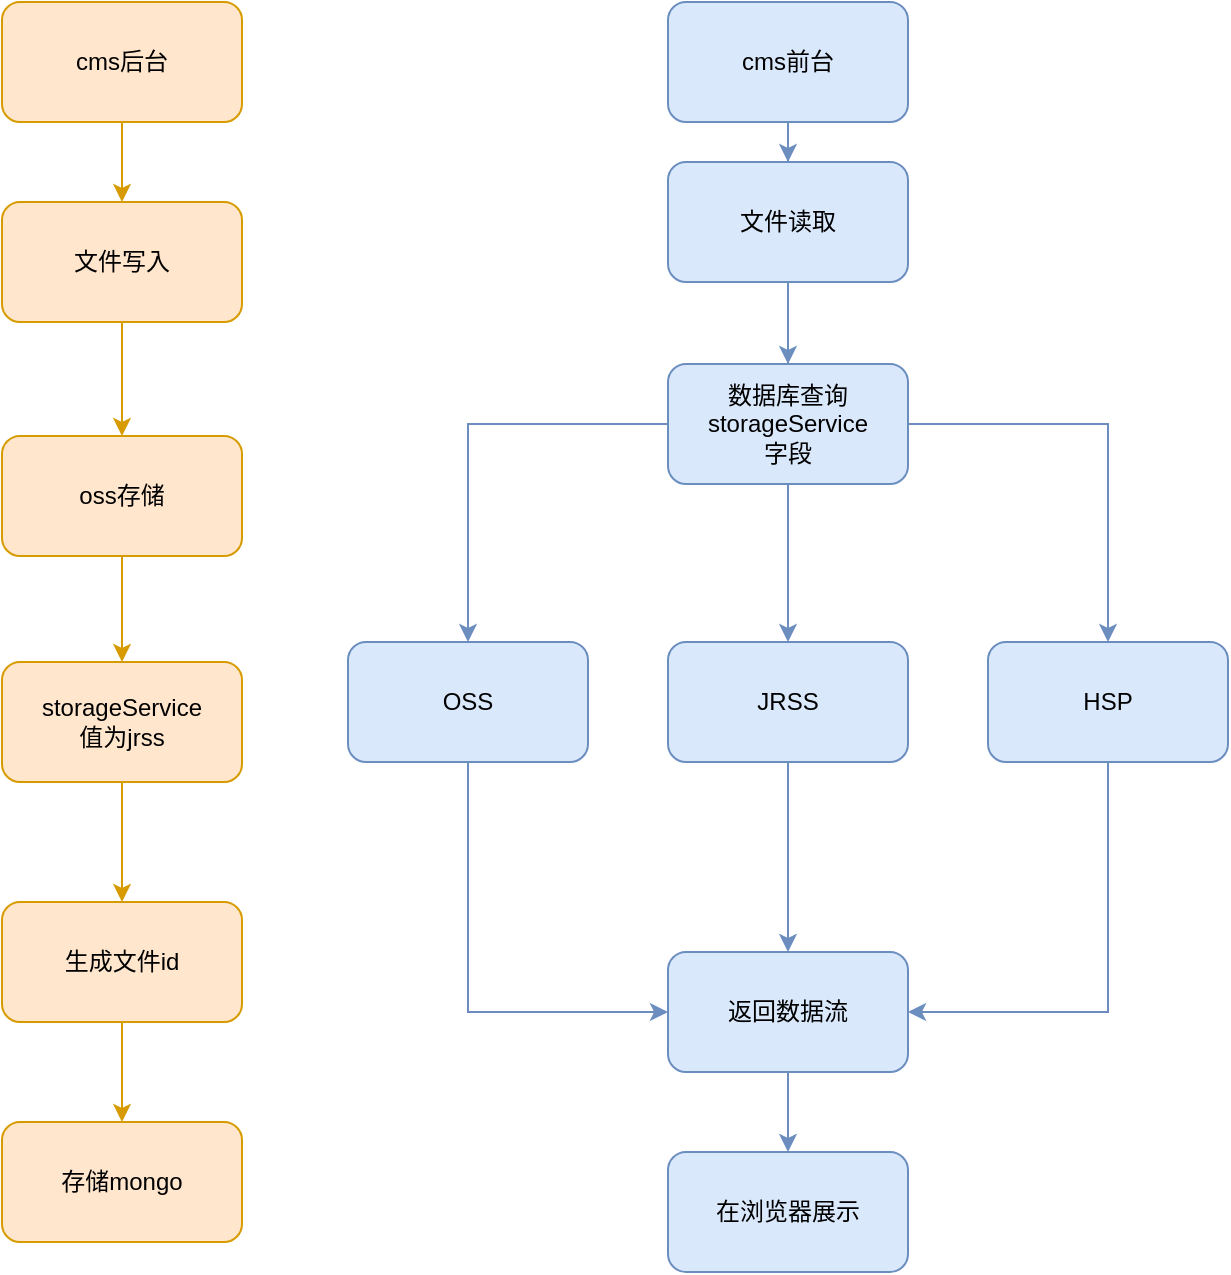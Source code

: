 <mxfile version="20.4.1" type="github">
  <diagram id="kbSdvPudLcJXdEKSjWj3" name="第 1 页">
    <mxGraphModel dx="1178" dy="769" grid="1" gridSize="10" guides="1" tooltips="1" connect="1" arrows="1" fold="1" page="1" pageScale="1" pageWidth="827" pageHeight="1169" math="0" shadow="0">
      <root>
        <mxCell id="0" />
        <mxCell id="1" parent="0" />
        <mxCell id="FoAXJZJZyae9qx9strcY-3" value="" style="edgeStyle=orthogonalEdgeStyle;rounded=0;orthogonalLoop=1;jettySize=auto;html=1;fillColor=#ffe6cc;strokeColor=#d79b00;" parent="1" source="FoAXJZJZyae9qx9strcY-1" target="FoAXJZJZyae9qx9strcY-2" edge="1">
          <mxGeometry relative="1" as="geometry" />
        </mxCell>
        <mxCell id="FoAXJZJZyae9qx9strcY-1" value="cms后台" style="rounded=1;whiteSpace=wrap;html=1;fillColor=#ffe6cc;strokeColor=#d79b00;" parent="1" vertex="1">
          <mxGeometry x="117" y="50" width="120" height="60" as="geometry" />
        </mxCell>
        <mxCell id="FoAXJZJZyae9qx9strcY-5" value="" style="edgeStyle=orthogonalEdgeStyle;rounded=0;orthogonalLoop=1;jettySize=auto;html=1;fillColor=#ffe6cc;strokeColor=#d79b00;" parent="1" source="FoAXJZJZyae9qx9strcY-2" target="FoAXJZJZyae9qx9strcY-4" edge="1">
          <mxGeometry relative="1" as="geometry" />
        </mxCell>
        <mxCell id="FoAXJZJZyae9qx9strcY-2" value="文件写入" style="whiteSpace=wrap;html=1;rounded=1;fillColor=#ffe6cc;strokeColor=#d79b00;" parent="1" vertex="1">
          <mxGeometry x="117" y="150" width="120" height="60" as="geometry" />
        </mxCell>
        <mxCell id="FoAXJZJZyae9qx9strcY-40" value="" style="edgeStyle=orthogonalEdgeStyle;rounded=0;orthogonalLoop=1;jettySize=auto;html=1;fillColor=#ffe6cc;strokeColor=#d79b00;" parent="1" source="FoAXJZJZyae9qx9strcY-4" target="FoAXJZJZyae9qx9strcY-39" edge="1">
          <mxGeometry relative="1" as="geometry" />
        </mxCell>
        <mxCell id="FoAXJZJZyae9qx9strcY-4" value="oss存储" style="whiteSpace=wrap;html=1;rounded=1;fillColor=#ffe6cc;strokeColor=#d79b00;" parent="1" vertex="1">
          <mxGeometry x="117" y="267" width="120" height="60" as="geometry" />
        </mxCell>
        <mxCell id="FoAXJZJZyae9qx9strcY-10" value="" style="edgeStyle=orthogonalEdgeStyle;rounded=0;orthogonalLoop=1;jettySize=auto;html=1;fillColor=#dae8fc;strokeColor=#6c8ebf;" parent="1" source="FoAXJZJZyae9qx9strcY-8" target="FoAXJZJZyae9qx9strcY-9" edge="1">
          <mxGeometry relative="1" as="geometry" />
        </mxCell>
        <mxCell id="FoAXJZJZyae9qx9strcY-8" value="cms前台" style="rounded=1;whiteSpace=wrap;html=1;fillColor=#dae8fc;strokeColor=#6c8ebf;" parent="1" vertex="1">
          <mxGeometry x="450" y="50" width="120" height="60" as="geometry" />
        </mxCell>
        <mxCell id="FoAXJZJZyae9qx9strcY-12" value="" style="edgeStyle=orthogonalEdgeStyle;rounded=0;orthogonalLoop=1;jettySize=auto;html=1;fillColor=#dae8fc;strokeColor=#6c8ebf;startArrow=none;" parent="1" source="FoAXJZJZyae9qx9strcY-36" target="FoAXJZJZyae9qx9strcY-11" edge="1">
          <mxGeometry relative="1" as="geometry" />
        </mxCell>
        <mxCell id="FoAXJZJZyae9qx9strcY-37" value="" style="edgeStyle=orthogonalEdgeStyle;rounded=0;orthogonalLoop=1;jettySize=auto;html=1;fillColor=#dae8fc;strokeColor=#6c8ebf;" parent="1" source="FoAXJZJZyae9qx9strcY-9" target="FoAXJZJZyae9qx9strcY-36" edge="1">
          <mxGeometry relative="1" as="geometry" />
        </mxCell>
        <mxCell id="FoAXJZJZyae9qx9strcY-9" value="文件读取" style="rounded=1;whiteSpace=wrap;html=1;fillColor=#dae8fc;strokeColor=#6c8ebf;" parent="1" vertex="1">
          <mxGeometry x="450" y="130" width="120" height="60" as="geometry" />
        </mxCell>
        <mxCell id="tBiG_TGfqT5cRCIjuWkr-3" style="edgeStyle=orthogonalEdgeStyle;rounded=0;orthogonalLoop=1;jettySize=auto;html=1;exitX=0.5;exitY=1;exitDx=0;exitDy=0;entryX=0;entryY=0.5;entryDx=0;entryDy=0;fillColor=#dae8fc;strokeColor=#6c8ebf;" edge="1" parent="1" source="FoAXJZJZyae9qx9strcY-11" target="FoAXJZJZyae9qx9strcY-13">
          <mxGeometry relative="1" as="geometry" />
        </mxCell>
        <mxCell id="FoAXJZJZyae9qx9strcY-11" value="OSS" style="rounded=1;whiteSpace=wrap;html=1;fillColor=#dae8fc;strokeColor=#6c8ebf;" parent="1" vertex="1">
          <mxGeometry x="290" y="370" width="120" height="60" as="geometry" />
        </mxCell>
        <mxCell id="FoAXJZJZyae9qx9strcY-21" value="" style="edgeStyle=orthogonalEdgeStyle;rounded=0;orthogonalLoop=1;jettySize=auto;html=1;fillColor=#dae8fc;strokeColor=#6c8ebf;" parent="1" source="FoAXJZJZyae9qx9strcY-13" target="FoAXJZJZyae9qx9strcY-20" edge="1">
          <mxGeometry relative="1" as="geometry" />
        </mxCell>
        <mxCell id="FoAXJZJZyae9qx9strcY-13" value="返回数据流" style="rounded=1;whiteSpace=wrap;html=1;fillColor=#dae8fc;strokeColor=#6c8ebf;" parent="1" vertex="1">
          <mxGeometry x="450" y="525" width="120" height="60" as="geometry" />
        </mxCell>
        <mxCell id="FoAXJZJZyae9qx9strcY-18" style="edgeStyle=orthogonalEdgeStyle;rounded=0;orthogonalLoop=1;jettySize=auto;html=1;exitX=0.5;exitY=1;exitDx=0;exitDy=0;entryX=0.5;entryY=0;entryDx=0;entryDy=0;fillColor=#dae8fc;strokeColor=#6c8ebf;" parent="1" source="FoAXJZJZyae9qx9strcY-16" target="FoAXJZJZyae9qx9strcY-13" edge="1">
          <mxGeometry relative="1" as="geometry" />
        </mxCell>
        <mxCell id="FoAXJZJZyae9qx9strcY-16" value="JRSS" style="rounded=1;whiteSpace=wrap;html=1;fillColor=#dae8fc;strokeColor=#6c8ebf;" parent="1" vertex="1">
          <mxGeometry x="450" y="370" width="120" height="60" as="geometry" />
        </mxCell>
        <mxCell id="FoAXJZJZyae9qx9strcY-20" value="在浏览器展示" style="rounded=1;whiteSpace=wrap;html=1;fillColor=#dae8fc;strokeColor=#6c8ebf;" parent="1" vertex="1">
          <mxGeometry x="450" y="625" width="120" height="60" as="geometry" />
        </mxCell>
        <mxCell id="FoAXJZJZyae9qx9strcY-32" value="" style="edgeStyle=orthogonalEdgeStyle;rounded=0;orthogonalLoop=1;jettySize=auto;html=1;fillColor=#ffe6cc;strokeColor=#d79b00;" parent="1" source="FoAXJZJZyae9qx9strcY-22" target="FoAXJZJZyae9qx9strcY-31" edge="1">
          <mxGeometry relative="1" as="geometry" />
        </mxCell>
        <mxCell id="FoAXJZJZyae9qx9strcY-22" value="生成文件id" style="whiteSpace=wrap;html=1;rounded=1;fillColor=#ffe6cc;strokeColor=#d79b00;" parent="1" vertex="1">
          <mxGeometry x="117" y="500" width="120" height="60" as="geometry" />
        </mxCell>
        <mxCell id="FoAXJZJZyae9qx9strcY-27" style="edgeStyle=orthogonalEdgeStyle;rounded=0;orthogonalLoop=1;jettySize=auto;html=1;exitX=0.5;exitY=1;exitDx=0;exitDy=0;entryX=1;entryY=0.5;entryDx=0;entryDy=0;fillColor=#dae8fc;strokeColor=#6c8ebf;" parent="1" source="FoAXJZJZyae9qx9strcY-24" target="FoAXJZJZyae9qx9strcY-13" edge="1">
          <mxGeometry relative="1" as="geometry" />
        </mxCell>
        <mxCell id="FoAXJZJZyae9qx9strcY-24" value="HSP" style="rounded=1;whiteSpace=wrap;html=1;fillColor=#dae8fc;strokeColor=#6c8ebf;" parent="1" vertex="1">
          <mxGeometry x="610" y="370" width="120" height="60" as="geometry" />
        </mxCell>
        <mxCell id="FoAXJZJZyae9qx9strcY-31" value="存储mongo" style="whiteSpace=wrap;html=1;rounded=1;fillColor=#ffe6cc;strokeColor=#d79b00;" parent="1" vertex="1">
          <mxGeometry x="117" y="610" width="120" height="60" as="geometry" />
        </mxCell>
        <mxCell id="tBiG_TGfqT5cRCIjuWkr-1" style="edgeStyle=orthogonalEdgeStyle;rounded=0;orthogonalLoop=1;jettySize=auto;html=1;exitX=0.5;exitY=1;exitDx=0;exitDy=0;fillColor=#dae8fc;strokeColor=#6c8ebf;" edge="1" parent="1" source="FoAXJZJZyae9qx9strcY-36" target="FoAXJZJZyae9qx9strcY-16">
          <mxGeometry relative="1" as="geometry" />
        </mxCell>
        <mxCell id="tBiG_TGfqT5cRCIjuWkr-4" style="edgeStyle=orthogonalEdgeStyle;rounded=0;orthogonalLoop=1;jettySize=auto;html=1;exitX=1;exitY=0.5;exitDx=0;exitDy=0;entryX=0.5;entryY=0;entryDx=0;entryDy=0;fillColor=#dae8fc;strokeColor=#6c8ebf;" edge="1" parent="1" source="FoAXJZJZyae9qx9strcY-36" target="FoAXJZJZyae9qx9strcY-24">
          <mxGeometry relative="1" as="geometry" />
        </mxCell>
        <mxCell id="FoAXJZJZyae9qx9strcY-36" value="数据库查询&lt;br&gt;storageService&lt;br&gt;字段" style="rounded=1;whiteSpace=wrap;html=1;fillColor=#dae8fc;strokeColor=#6c8ebf;" parent="1" vertex="1">
          <mxGeometry x="450" y="231" width="120" height="60" as="geometry" />
        </mxCell>
        <mxCell id="FoAXJZJZyae9qx9strcY-38" value="" style="edgeStyle=orthogonalEdgeStyle;rounded=0;orthogonalLoop=1;jettySize=auto;html=1;fillColor=#dae8fc;strokeColor=#6c8ebf;endArrow=none;" parent="1" source="FoAXJZJZyae9qx9strcY-9" target="FoAXJZJZyae9qx9strcY-36" edge="1">
          <mxGeometry relative="1" as="geometry">
            <mxPoint x="510" y="190" as="sourcePoint" />
            <mxPoint x="510" y="334" as="targetPoint" />
          </mxGeometry>
        </mxCell>
        <mxCell id="FoAXJZJZyae9qx9strcY-45" style="edgeStyle=orthogonalEdgeStyle;rounded=0;orthogonalLoop=1;jettySize=auto;html=1;exitX=0.5;exitY=1;exitDx=0;exitDy=0;entryX=0.5;entryY=0;entryDx=0;entryDy=0;fillColor=#ffe6cc;strokeColor=#d79b00;" parent="1" source="FoAXJZJZyae9qx9strcY-39" target="FoAXJZJZyae9qx9strcY-22" edge="1">
          <mxGeometry relative="1" as="geometry" />
        </mxCell>
        <mxCell id="FoAXJZJZyae9qx9strcY-39" value="storageService&lt;br&gt;值为jrss" style="whiteSpace=wrap;html=1;rounded=1;fillColor=#ffe6cc;strokeColor=#d79b00;" parent="1" vertex="1">
          <mxGeometry x="117" y="380" width="120" height="60" as="geometry" />
        </mxCell>
      </root>
    </mxGraphModel>
  </diagram>
</mxfile>
